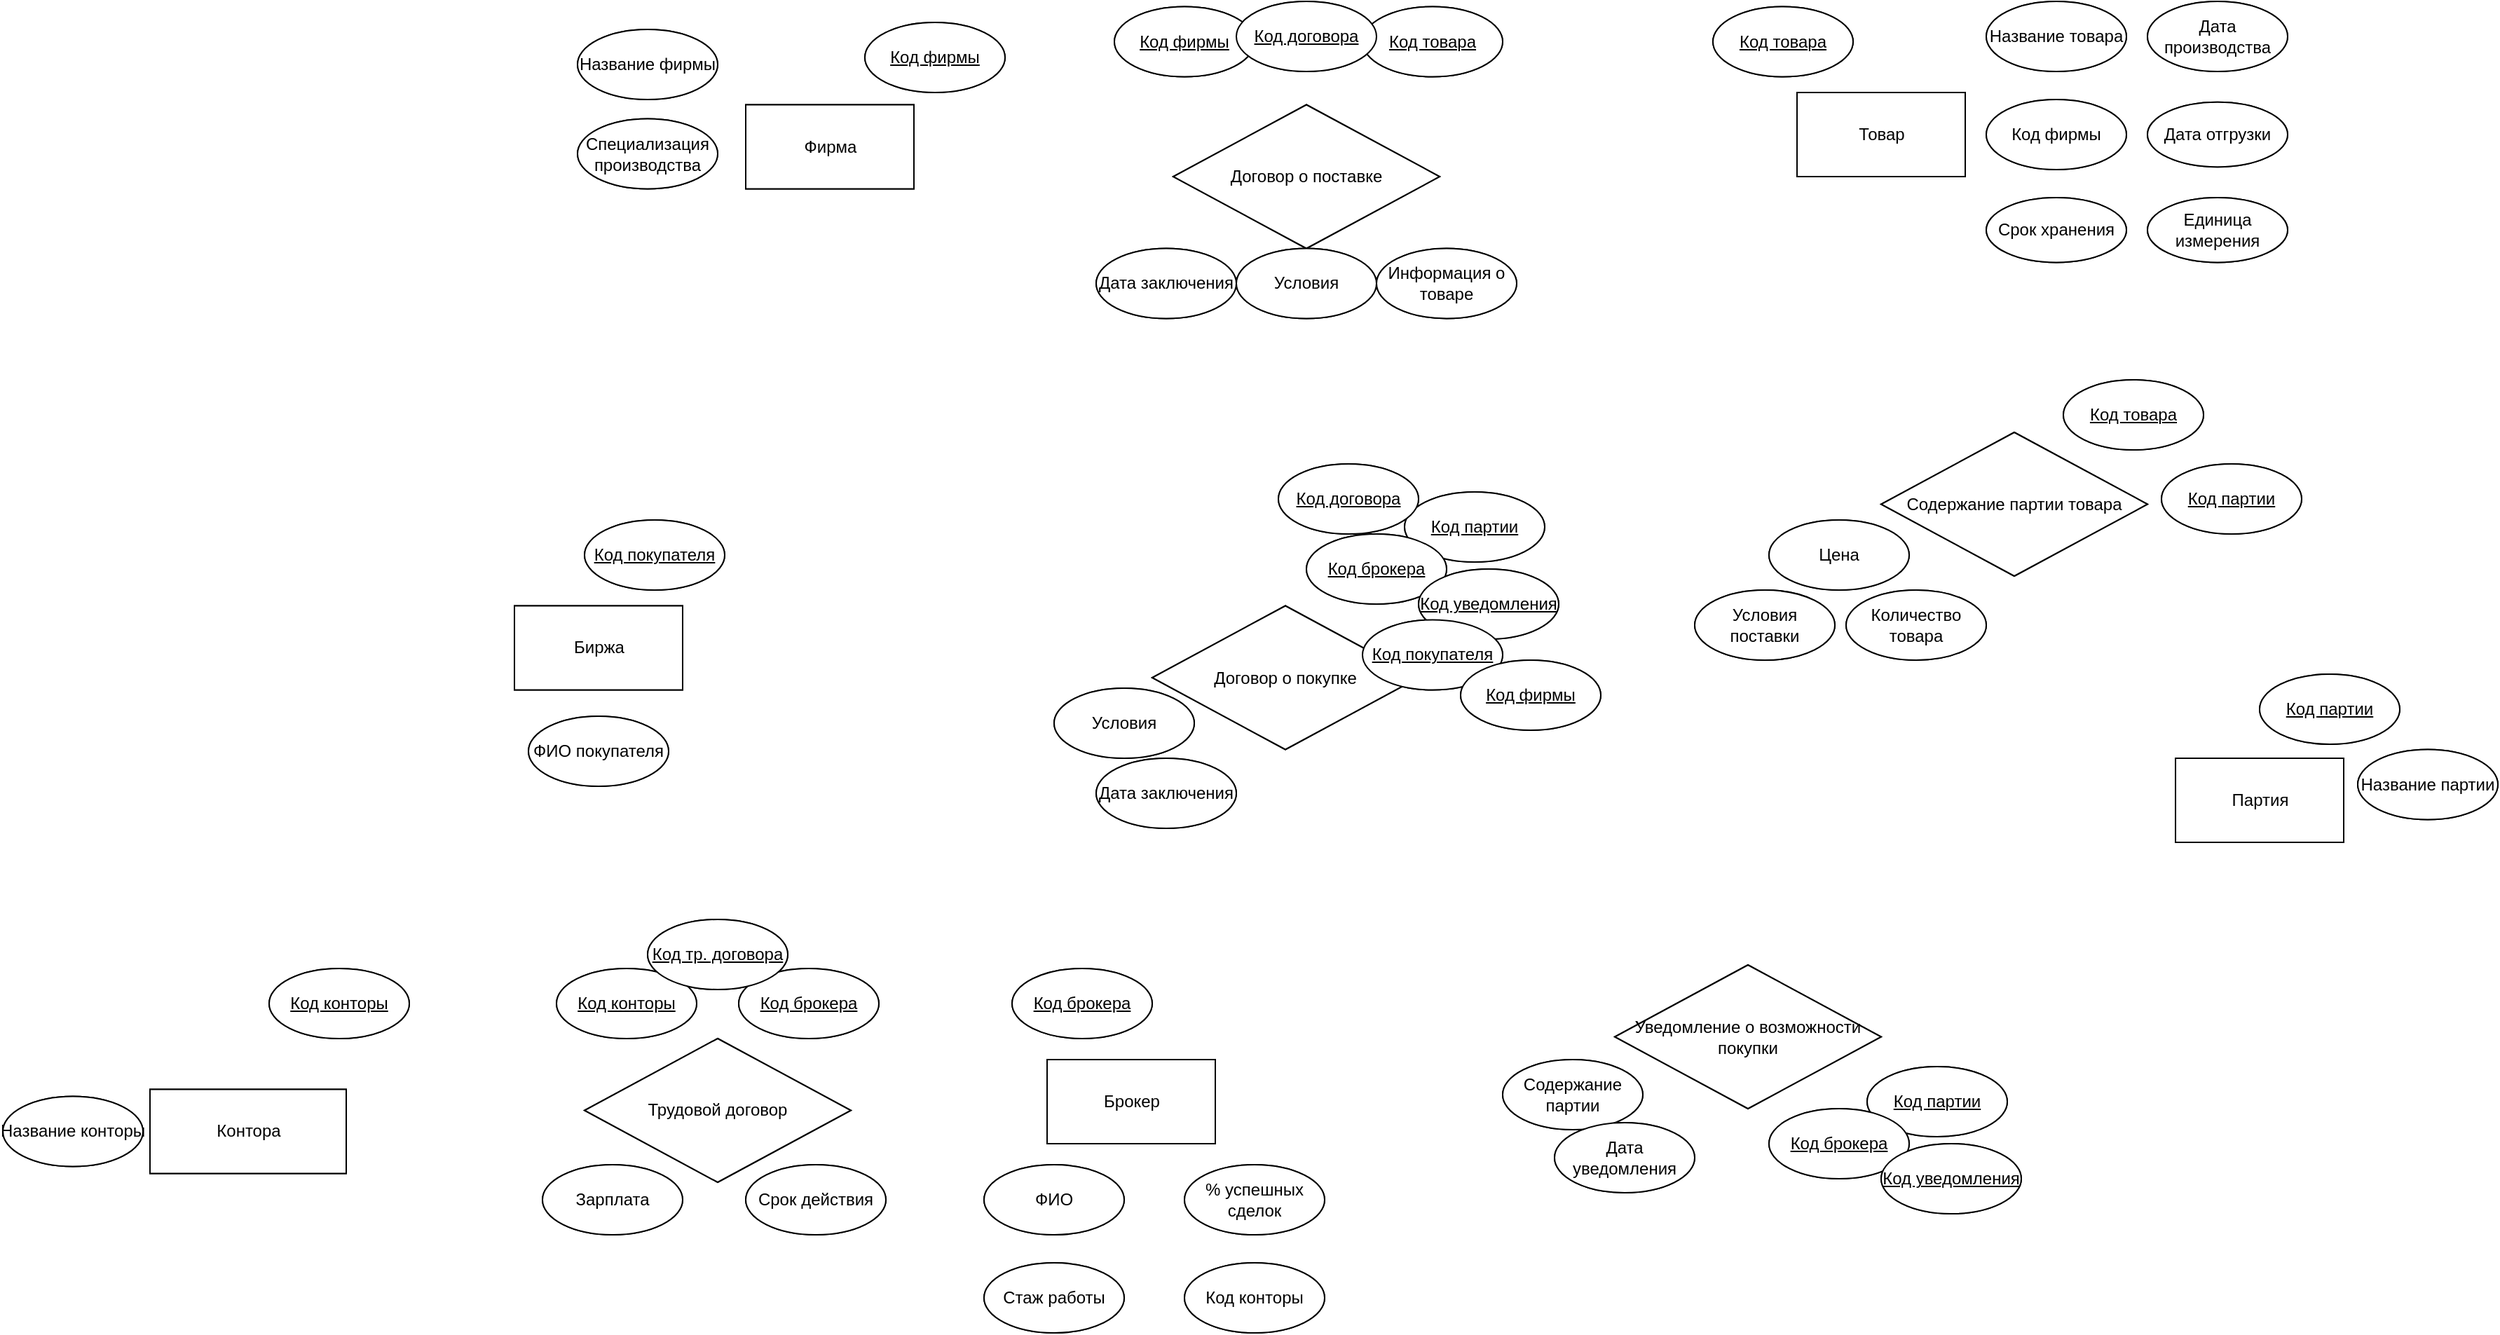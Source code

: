 <mxfile version="13.9.9" type="device"><diagram id="MJv0bk_mp05_LNCOmGMK" name="Page-1"><mxGraphModel dx="2443" dy="2069" grid="1" gridSize="10" guides="1" tooltips="1" connect="1" arrows="1" fold="1" page="1" pageScale="1" pageWidth="827" pageHeight="1169" math="0" shadow="0"><root><mxCell id="0"/><mxCell id="1" parent="0"/><mxCell id="Myqjm1F6Fd8-f09aeSzU-1" value="Товар" style="verticalLabelPosition=middle;verticalAlign=middle;html=1;shape=mxgraph.basic.rect;fillColor2=none;strokeWidth=1;size=20;indent=5;labelPosition=center;align=center;" parent="1" vertex="1"><mxGeometry x="800" y="15" width="120" height="60" as="geometry"/></mxCell><mxCell id="Myqjm1F6Fd8-f09aeSzU-2" value="Партия" style="verticalLabelPosition=middle;verticalAlign=middle;html=1;shape=mxgraph.basic.rect;fillColor2=none;strokeWidth=1;size=20;indent=5;labelPosition=center;align=center;" parent="1" vertex="1"><mxGeometry x="1070" y="490" width="120" height="60" as="geometry"/></mxCell><mxCell id="Myqjm1F6Fd8-f09aeSzU-4" value="Брокер" style="verticalLabelPosition=middle;verticalAlign=middle;html=1;shape=mxgraph.basic.rect;fillColor2=none;strokeWidth=1;size=20;indent=5;labelPosition=center;align=center;" parent="1" vertex="1"><mxGeometry x="265" y="705" width="120" height="60" as="geometry"/></mxCell><mxCell id="Myqjm1F6Fd8-f09aeSzU-5" value="Биржа" style="verticalLabelPosition=middle;verticalAlign=middle;html=1;shape=mxgraph.basic.rect;fillColor2=none;strokeWidth=1;size=20;indent=5;labelPosition=center;align=center;" parent="1" vertex="1"><mxGeometry x="-115" y="381.25" width="120" height="60" as="geometry"/></mxCell><mxCell id="Myqjm1F6Fd8-f09aeSzU-6" value="Контора" style="verticalLabelPosition=middle;verticalAlign=middle;html=1;shape=mxgraph.basic.rect;fillColor2=none;strokeWidth=1;size=20;indent=5;labelPosition=center;align=center;" parent="1" vertex="1"><mxGeometry x="-375" y="726.25" width="140" height="60" as="geometry"/></mxCell><mxCell id="5qBOMH03TlPS8V33-fKt-1" value="&lt;u&gt;Код фирмы&lt;/u&gt;" style="ellipse;whiteSpace=wrap;html=1;" vertex="1" parent="1"><mxGeometry x="135" y="-35" width="100" height="50" as="geometry"/></mxCell><mxCell id="5qBOMH03TlPS8V33-fKt-2" value="Название фирмы" style="ellipse;whiteSpace=wrap;html=1;" vertex="1" parent="1"><mxGeometry x="-70" y="-30" width="100" height="50" as="geometry"/></mxCell><mxCell id="5qBOMH03TlPS8V33-fKt-3" value="Специализация производства" style="ellipse;whiteSpace=wrap;html=1;" vertex="1" parent="1"><mxGeometry x="-70" y="33.75" width="100" height="50" as="geometry"/></mxCell><mxCell id="5qBOMH03TlPS8V33-fKt-4" value="Договор о поставке" style="rhombus;whiteSpace=wrap;html=1;labelBackgroundColor=none;fontColor=#000000;" vertex="1" parent="1"><mxGeometry x="355" y="23.75" width="190" height="102.5" as="geometry"/></mxCell><mxCell id="5qBOMH03TlPS8V33-fKt-5" value="Содержание партии товара" style="rhombus;whiteSpace=wrap;html=1;labelBackgroundColor=none;fontColor=#000000;" vertex="1" parent="1"><mxGeometry x="860" y="257.5" width="190" height="102.5" as="geometry"/></mxCell><mxCell id="5qBOMH03TlPS8V33-fKt-6" value="Уведомление о возможности покупки" style="rhombus;whiteSpace=wrap;html=1;labelBackgroundColor=none;fontColor=#000000;" vertex="1" parent="1"><mxGeometry x="670" y="637.5" width="190" height="102.5" as="geometry"/></mxCell><mxCell id="5qBOMH03TlPS8V33-fKt-7" value="Трудовой договор" style="rhombus;whiteSpace=wrap;html=1;labelBackgroundColor=none;fontColor=#000000;" vertex="1" parent="1"><mxGeometry x="-65" y="690" width="190" height="102.5" as="geometry"/></mxCell><mxCell id="5qBOMH03TlPS8V33-fKt-8" value="Договор о покупке" style="rhombus;whiteSpace=wrap;html=1;labelBackgroundColor=none;fontColor=#000000;" vertex="1" parent="1"><mxGeometry x="340" y="381.25" width="190" height="102.5" as="geometry"/></mxCell><mxCell id="5qBOMH03TlPS8V33-fKt-9" value="&lt;u&gt;Код конторы&lt;/u&gt;" style="ellipse;whiteSpace=wrap;html=1;" vertex="1" parent="1"><mxGeometry x="-290" y="640" width="100" height="50" as="geometry"/></mxCell><mxCell id="5qBOMH03TlPS8V33-fKt-10" value="Название&amp;nbsp;конторы" style="ellipse;whiteSpace=wrap;html=1;" vertex="1" parent="1"><mxGeometry x="-480" y="731.25" width="100" height="50" as="geometry"/></mxCell><mxCell id="5qBOMH03TlPS8V33-fKt-11" value="Фирма" style="verticalLabelPosition=middle;verticalAlign=middle;html=1;shape=mxgraph.basic.rect;fillColor2=none;strokeWidth=1;size=20;indent=5;labelPosition=center;align=center;" vertex="1" parent="1"><mxGeometry x="50" y="23.75" width="120" height="60" as="geometry"/></mxCell><mxCell id="5qBOMH03TlPS8V33-fKt-12" value="&lt;u&gt;Код конторы&lt;/u&gt;" style="ellipse;whiteSpace=wrap;html=1;" vertex="1" parent="1"><mxGeometry x="-85" y="640" width="100" height="50" as="geometry"/></mxCell><mxCell id="5qBOMH03TlPS8V33-fKt-13" value="&lt;u&gt;Код брокера&lt;/u&gt;" style="ellipse;whiteSpace=wrap;html=1;" vertex="1" parent="1"><mxGeometry x="240" y="640" width="100" height="50" as="geometry"/></mxCell><mxCell id="5qBOMH03TlPS8V33-fKt-14" value="&lt;u&gt;Код брокера&lt;/u&gt;" style="ellipse;whiteSpace=wrap;html=1;" vertex="1" parent="1"><mxGeometry x="45" y="640" width="100" height="50" as="geometry"/></mxCell><mxCell id="5qBOMH03TlPS8V33-fKt-15" value="Зарплата" style="ellipse;whiteSpace=wrap;html=1;" vertex="1" parent="1"><mxGeometry x="-95" y="780" width="100" height="50" as="geometry"/></mxCell><mxCell id="5qBOMH03TlPS8V33-fKt-16" value="ФИО" style="ellipse;whiteSpace=wrap;html=1;" vertex="1" parent="1"><mxGeometry x="220" y="780" width="100" height="50" as="geometry"/></mxCell><mxCell id="5qBOMH03TlPS8V33-fKt-17" value="&lt;u&gt;Код партии&lt;/u&gt;" style="ellipse;whiteSpace=wrap;html=1;" vertex="1" parent="1"><mxGeometry x="1130" y="430" width="100" height="50" as="geometry"/></mxCell><mxCell id="5qBOMH03TlPS8V33-fKt-18" value="Название партии" style="ellipse;whiteSpace=wrap;html=1;" vertex="1" parent="1"><mxGeometry x="1200" y="483.75" width="100" height="50" as="geometry"/></mxCell><mxCell id="5qBOMH03TlPS8V33-fKt-19" value="&lt;u&gt;Код товара&lt;/u&gt;" style="ellipse;whiteSpace=wrap;html=1;" vertex="1" parent="1"><mxGeometry x="740" y="-46.25" width="100" height="50" as="geometry"/></mxCell><mxCell id="5qBOMH03TlPS8V33-fKt-20" value="Название товара" style="ellipse;whiteSpace=wrap;html=1;" vertex="1" parent="1"><mxGeometry x="935" y="-50" width="100" height="50" as="geometry"/></mxCell><mxCell id="5qBOMH03TlPS8V33-fKt-21" value="Дата производства" style="ellipse;whiteSpace=wrap;html=1;" vertex="1" parent="1"><mxGeometry x="1050" y="-50" width="100" height="50" as="geometry"/></mxCell><mxCell id="5qBOMH03TlPS8V33-fKt-22" value="Дата отгрузки" style="ellipse;whiteSpace=wrap;html=1;" vertex="1" parent="1"><mxGeometry x="1050" y="21.88" width="100" height="46.25" as="geometry"/></mxCell><mxCell id="5qBOMH03TlPS8V33-fKt-23" value="Срок хранения" style="ellipse;whiteSpace=wrap;html=1;" vertex="1" parent="1"><mxGeometry x="935" y="90" width="100" height="46.25" as="geometry"/></mxCell><mxCell id="5qBOMH03TlPS8V33-fKt-24" value="Код фирмы" style="ellipse;whiteSpace=wrap;html=1;" vertex="1" parent="1"><mxGeometry x="935" y="20" width="100" height="50" as="geometry"/></mxCell><mxCell id="5qBOMH03TlPS8V33-fKt-25" value="Единица измерения" style="ellipse;whiteSpace=wrap;html=1;" vertex="1" parent="1"><mxGeometry x="1050" y="90" width="100" height="46.25" as="geometry"/></mxCell><mxCell id="5qBOMH03TlPS8V33-fKt-26" style="edgeStyle=orthogonalEdgeStyle;rounded=0;orthogonalLoop=1;jettySize=auto;html=1;exitX=0.5;exitY=1;exitDx=0;exitDy=0;fontColor=#000000;" edge="1" parent="1" source="5qBOMH03TlPS8V33-fKt-23" target="5qBOMH03TlPS8V33-fKt-23"><mxGeometry relative="1" as="geometry"/></mxCell><mxCell id="5qBOMH03TlPS8V33-fKt-27" value="&lt;u&gt;Код фирмы&lt;/u&gt;" style="ellipse;whiteSpace=wrap;html=1;" vertex="1" parent="1"><mxGeometry x="313" y="-46.25" width="100" height="50" as="geometry"/></mxCell><mxCell id="5qBOMH03TlPS8V33-fKt-28" value="&lt;u&gt;Код товара&lt;/u&gt;" style="ellipse;whiteSpace=wrap;html=1;" vertex="1" parent="1"><mxGeometry x="490" y="-46.25" width="100" height="50" as="geometry"/></mxCell><mxCell id="5qBOMH03TlPS8V33-fKt-29" value="&lt;u&gt;Код договора&lt;/u&gt;" style="ellipse;whiteSpace=wrap;html=1;" vertex="1" parent="1"><mxGeometry x="400" y="-50" width="100" height="50" as="geometry"/></mxCell><mxCell id="5qBOMH03TlPS8V33-fKt-30" value="Условия" style="ellipse;whiteSpace=wrap;html=1;" vertex="1" parent="1"><mxGeometry x="400" y="126.25" width="100" height="50" as="geometry"/></mxCell><mxCell id="5qBOMH03TlPS8V33-fKt-31" value="Информация о товаре" style="ellipse;whiteSpace=wrap;html=1;" vertex="1" parent="1"><mxGeometry x="500" y="126.25" width="100" height="50" as="geometry"/></mxCell><mxCell id="5qBOMH03TlPS8V33-fKt-32" value="Дата заключения" style="ellipse;whiteSpace=wrap;html=1;" vertex="1" parent="1"><mxGeometry x="300" y="126.25" width="100" height="50" as="geometry"/></mxCell><mxCell id="5qBOMH03TlPS8V33-fKt-33" value="&lt;u&gt;Код тр. договора&lt;/u&gt;" style="ellipse;whiteSpace=wrap;html=1;" vertex="1" parent="1"><mxGeometry x="-20" y="605" width="100" height="50" as="geometry"/></mxCell><mxCell id="5qBOMH03TlPS8V33-fKt-34" value="Стаж работы" style="ellipse;whiteSpace=wrap;html=1;" vertex="1" parent="1"><mxGeometry x="220" y="850" width="100" height="50" as="geometry"/></mxCell><mxCell id="5qBOMH03TlPS8V33-fKt-35" value="% успешных сделок" style="ellipse;whiteSpace=wrap;html=1;" vertex="1" parent="1"><mxGeometry x="363" y="780" width="100" height="50" as="geometry"/></mxCell><mxCell id="5qBOMH03TlPS8V33-fKt-36" value="Код конторы" style="ellipse;whiteSpace=wrap;html=1;" vertex="1" parent="1"><mxGeometry x="363" y="850" width="100" height="50" as="geometry"/></mxCell><mxCell id="5qBOMH03TlPS8V33-fKt-37" value="Срок действия" style="ellipse;whiteSpace=wrap;html=1;" vertex="1" parent="1"><mxGeometry x="50" y="780" width="100" height="50" as="geometry"/></mxCell><mxCell id="5qBOMH03TlPS8V33-fKt-38" value="&lt;u&gt;Код товара&lt;/u&gt;" style="ellipse;whiteSpace=wrap;html=1;" vertex="1" parent="1"><mxGeometry x="990" y="220" width="100" height="50" as="geometry"/></mxCell><mxCell id="5qBOMH03TlPS8V33-fKt-39" value="&lt;u&gt;Код партии&lt;/u&gt;" style="ellipse;whiteSpace=wrap;html=1;" vertex="1" parent="1"><mxGeometry x="1060" y="280" width="100" height="50" as="geometry"/></mxCell><mxCell id="5qBOMH03TlPS8V33-fKt-41" value="Цена" style="ellipse;whiteSpace=wrap;html=1;" vertex="1" parent="1"><mxGeometry x="780" y="320" width="100" height="50" as="geometry"/></mxCell><mxCell id="5qBOMH03TlPS8V33-fKt-42" value="Количество товара" style="ellipse;whiteSpace=wrap;html=1;" vertex="1" parent="1"><mxGeometry x="835" y="370" width="100" height="50" as="geometry"/></mxCell><mxCell id="5qBOMH03TlPS8V33-fKt-43" value="Условия поставки" style="ellipse;whiteSpace=wrap;html=1;" vertex="1" parent="1"><mxGeometry x="727" y="370" width="100" height="50" as="geometry"/></mxCell><mxCell id="5qBOMH03TlPS8V33-fKt-44" value="ФИО покупателя" style="ellipse;whiteSpace=wrap;html=1;" vertex="1" parent="1"><mxGeometry x="-105" y="460" width="100" height="50" as="geometry"/></mxCell><mxCell id="5qBOMH03TlPS8V33-fKt-45" value="&lt;u&gt;Код покупателя&lt;/u&gt;" style="ellipse;whiteSpace=wrap;html=1;" vertex="1" parent="1"><mxGeometry x="-65" y="320" width="100" height="50" as="geometry"/></mxCell><mxCell id="5qBOMH03TlPS8V33-fKt-46" value="&lt;u&gt;Код партии&lt;/u&gt;" style="ellipse;whiteSpace=wrap;html=1;" vertex="1" parent="1"><mxGeometry x="850" y="710" width="100" height="50" as="geometry"/></mxCell><mxCell id="5qBOMH03TlPS8V33-fKt-47" value="&lt;u&gt;Код брокера&lt;/u&gt;" style="ellipse;whiteSpace=wrap;html=1;" vertex="1" parent="1"><mxGeometry x="780" y="740" width="100" height="50" as="geometry"/></mxCell><mxCell id="5qBOMH03TlPS8V33-fKt-48" value="&lt;u&gt;Код уведомления&lt;/u&gt;" style="ellipse;whiteSpace=wrap;html=1;" vertex="1" parent="1"><mxGeometry x="860" y="765" width="100" height="50" as="geometry"/></mxCell><mxCell id="5qBOMH03TlPS8V33-fKt-49" value="Содержание партии" style="ellipse;whiteSpace=wrap;html=1;" vertex="1" parent="1"><mxGeometry x="590" y="705" width="100" height="50" as="geometry"/></mxCell><mxCell id="5qBOMH03TlPS8V33-fKt-50" value="Дата уведомления" style="ellipse;whiteSpace=wrap;html=1;" vertex="1" parent="1"><mxGeometry x="627" y="750" width="100" height="50" as="geometry"/></mxCell><mxCell id="5qBOMH03TlPS8V33-fKt-51" value="&lt;u&gt;Код партии&lt;/u&gt;" style="ellipse;whiteSpace=wrap;html=1;" vertex="1" parent="1"><mxGeometry x="520" y="300" width="100" height="50" as="geometry"/></mxCell><mxCell id="5qBOMH03TlPS8V33-fKt-52" value="&lt;u&gt;Код брокера&lt;/u&gt;" style="ellipse;whiteSpace=wrap;html=1;" vertex="1" parent="1"><mxGeometry x="450" y="330" width="100" height="50" as="geometry"/></mxCell><mxCell id="5qBOMH03TlPS8V33-fKt-53" value="&lt;u&gt;Код уведомления&lt;/u&gt;" style="ellipse;whiteSpace=wrap;html=1;" vertex="1" parent="1"><mxGeometry x="530" y="355" width="100" height="50" as="geometry"/></mxCell><mxCell id="5qBOMH03TlPS8V33-fKt-54" value="&lt;u&gt;Код покупателя&lt;/u&gt;" style="ellipse;whiteSpace=wrap;html=1;" vertex="1" parent="1"><mxGeometry x="490" y="391.25" width="100" height="50" as="geometry"/></mxCell><mxCell id="5qBOMH03TlPS8V33-fKt-55" value="&lt;u&gt;Код фирмы&lt;/u&gt;" style="ellipse;whiteSpace=wrap;html=1;" vertex="1" parent="1"><mxGeometry x="560" y="420" width="100" height="50" as="geometry"/></mxCell><mxCell id="5qBOMH03TlPS8V33-fKt-56" value="&lt;u&gt;Код договора&lt;/u&gt;" style="ellipse;whiteSpace=wrap;html=1;" vertex="1" parent="1"><mxGeometry x="430" y="280" width="100" height="50" as="geometry"/></mxCell><mxCell id="5qBOMH03TlPS8V33-fKt-57" value="Условия" style="ellipse;whiteSpace=wrap;html=1;" vertex="1" parent="1"><mxGeometry x="270" y="440" width="100" height="50" as="geometry"/></mxCell><mxCell id="5qBOMH03TlPS8V33-fKt-58" value="Дата заключения" style="ellipse;whiteSpace=wrap;html=1;" vertex="1" parent="1"><mxGeometry x="300" y="490" width="100" height="50" as="geometry"/></mxCell><mxCell id="5qBOMH03TlPS8V33-fKt-63" value="Товар" style="verticalLabelPosition=middle;verticalAlign=middle;html=1;shape=mxgraph.basic.rect;fillColor2=none;strokeWidth=1;size=20;indent=5;labelPosition=center;align=center;" vertex="1" parent="1"><mxGeometry x="800" y="15" width="120" height="60" as="geometry"/></mxCell><mxCell id="5qBOMH03TlPS8V33-fKt-64" value="Партия" style="verticalLabelPosition=middle;verticalAlign=middle;html=1;shape=mxgraph.basic.rect;fillColor2=none;strokeWidth=1;size=20;indent=5;labelPosition=center;align=center;" vertex="1" parent="1"><mxGeometry x="1070" y="490" width="120" height="60" as="geometry"/></mxCell><mxCell id="5qBOMH03TlPS8V33-fKt-65" value="Брокер" style="verticalLabelPosition=middle;verticalAlign=middle;html=1;shape=mxgraph.basic.rect;fillColor2=none;strokeWidth=1;size=20;indent=5;labelPosition=center;align=center;" vertex="1" parent="1"><mxGeometry x="265" y="705" width="120" height="60" as="geometry"/></mxCell><mxCell id="5qBOMH03TlPS8V33-fKt-66" value="Биржа" style="verticalLabelPosition=middle;verticalAlign=middle;html=1;shape=mxgraph.basic.rect;fillColor2=none;strokeWidth=1;size=20;indent=5;labelPosition=center;align=center;" vertex="1" parent="1"><mxGeometry x="-115" y="381.25" width="120" height="60" as="geometry"/></mxCell><mxCell id="5qBOMH03TlPS8V33-fKt-67" value="Контора" style="verticalLabelPosition=middle;verticalAlign=middle;html=1;shape=mxgraph.basic.rect;fillColor2=none;strokeWidth=1;size=20;indent=5;labelPosition=center;align=center;" vertex="1" parent="1"><mxGeometry x="-375" y="726.25" width="140" height="60" as="geometry"/></mxCell><mxCell id="5qBOMH03TlPS8V33-fKt-68" value="&lt;u&gt;Код фирмы&lt;/u&gt;" style="ellipse;whiteSpace=wrap;html=1;" vertex="1" parent="1"><mxGeometry x="135" y="-35" width="100" height="50" as="geometry"/></mxCell><mxCell id="5qBOMH03TlPS8V33-fKt-69" value="Название фирмы" style="ellipse;whiteSpace=wrap;html=1;" vertex="1" parent="1"><mxGeometry x="-70" y="-30" width="100" height="50" as="geometry"/></mxCell><mxCell id="5qBOMH03TlPS8V33-fKt-70" value="Специализация производства" style="ellipse;whiteSpace=wrap;html=1;" vertex="1" parent="1"><mxGeometry x="-70" y="33.75" width="100" height="50" as="geometry"/></mxCell><mxCell id="5qBOMH03TlPS8V33-fKt-71" value="Договор о поставке" style="rhombus;whiteSpace=wrap;html=1;labelBackgroundColor=none;fontColor=#000000;" vertex="1" parent="1"><mxGeometry x="355" y="23.75" width="190" height="102.5" as="geometry"/></mxCell><mxCell id="5qBOMH03TlPS8V33-fKt-72" value="Содержание партии товара" style="rhombus;whiteSpace=wrap;html=1;labelBackgroundColor=none;fontColor=#000000;" vertex="1" parent="1"><mxGeometry x="860" y="257.5" width="190" height="102.5" as="geometry"/></mxCell><mxCell id="5qBOMH03TlPS8V33-fKt-73" value="Уведомление о возможности покупки" style="rhombus;whiteSpace=wrap;html=1;labelBackgroundColor=none;fontColor=#000000;" vertex="1" parent="1"><mxGeometry x="670" y="637.5" width="190" height="102.5" as="geometry"/></mxCell><mxCell id="5qBOMH03TlPS8V33-fKt-74" value="Трудовой договор" style="rhombus;whiteSpace=wrap;html=1;labelBackgroundColor=none;fontColor=#000000;" vertex="1" parent="1"><mxGeometry x="-65" y="690" width="190" height="102.5" as="geometry"/></mxCell><mxCell id="5qBOMH03TlPS8V33-fKt-75" value="Договор о покупке" style="rhombus;whiteSpace=wrap;html=1;labelBackgroundColor=none;fontColor=#000000;" vertex="1" parent="1"><mxGeometry x="340" y="381.25" width="190" height="102.5" as="geometry"/></mxCell><mxCell id="5qBOMH03TlPS8V33-fKt-76" value="&lt;u&gt;Код конторы&lt;/u&gt;" style="ellipse;whiteSpace=wrap;html=1;" vertex="1" parent="1"><mxGeometry x="-290" y="640" width="100" height="50" as="geometry"/></mxCell><mxCell id="5qBOMH03TlPS8V33-fKt-77" value="Название&amp;nbsp;конторы" style="ellipse;whiteSpace=wrap;html=1;" vertex="1" parent="1"><mxGeometry x="-480" y="731.25" width="100" height="50" as="geometry"/></mxCell><mxCell id="5qBOMH03TlPS8V33-fKt-78" value="Фирма" style="verticalLabelPosition=middle;verticalAlign=middle;html=1;shape=mxgraph.basic.rect;fillColor2=none;strokeWidth=1;size=20;indent=5;labelPosition=center;align=center;" vertex="1" parent="1"><mxGeometry x="50" y="23.75" width="120" height="60" as="geometry"/></mxCell><mxCell id="5qBOMH03TlPS8V33-fKt-79" value="&lt;u&gt;Код конторы&lt;/u&gt;" style="ellipse;whiteSpace=wrap;html=1;" vertex="1" parent="1"><mxGeometry x="-85" y="640" width="100" height="50" as="geometry"/></mxCell><mxCell id="5qBOMH03TlPS8V33-fKt-80" value="&lt;u&gt;Код брокера&lt;/u&gt;" style="ellipse;whiteSpace=wrap;html=1;" vertex="1" parent="1"><mxGeometry x="240" y="640" width="100" height="50" as="geometry"/></mxCell><mxCell id="5qBOMH03TlPS8V33-fKt-81" value="&lt;u&gt;Код брокера&lt;/u&gt;" style="ellipse;whiteSpace=wrap;html=1;" vertex="1" parent="1"><mxGeometry x="45" y="640" width="100" height="50" as="geometry"/></mxCell><mxCell id="5qBOMH03TlPS8V33-fKt-82" value="Зарплата" style="ellipse;whiteSpace=wrap;html=1;" vertex="1" parent="1"><mxGeometry x="-95" y="780" width="100" height="50" as="geometry"/></mxCell><mxCell id="5qBOMH03TlPS8V33-fKt-83" value="ФИО" style="ellipse;whiteSpace=wrap;html=1;" vertex="1" parent="1"><mxGeometry x="220" y="780" width="100" height="50" as="geometry"/></mxCell><mxCell id="5qBOMH03TlPS8V33-fKt-84" value="&lt;u&gt;Код партии&lt;/u&gt;" style="ellipse;whiteSpace=wrap;html=1;" vertex="1" parent="1"><mxGeometry x="1130" y="430" width="100" height="50" as="geometry"/></mxCell><mxCell id="5qBOMH03TlPS8V33-fKt-85" value="Название партии" style="ellipse;whiteSpace=wrap;html=1;" vertex="1" parent="1"><mxGeometry x="1200" y="483.75" width="100" height="50" as="geometry"/></mxCell><mxCell id="5qBOMH03TlPS8V33-fKt-86" value="&lt;u&gt;Код товара&lt;/u&gt;" style="ellipse;whiteSpace=wrap;html=1;" vertex="1" parent="1"><mxGeometry x="740" y="-46.25" width="100" height="50" as="geometry"/></mxCell><mxCell id="5qBOMH03TlPS8V33-fKt-87" value="Название товара" style="ellipse;whiteSpace=wrap;html=1;" vertex="1" parent="1"><mxGeometry x="935" y="-50" width="100" height="50" as="geometry"/></mxCell><mxCell id="5qBOMH03TlPS8V33-fKt-88" value="Дата производства" style="ellipse;whiteSpace=wrap;html=1;" vertex="1" parent="1"><mxGeometry x="1050" y="-50" width="100" height="50" as="geometry"/></mxCell><mxCell id="5qBOMH03TlPS8V33-fKt-89" value="Дата отгрузки" style="ellipse;whiteSpace=wrap;html=1;" vertex="1" parent="1"><mxGeometry x="1050" y="21.88" width="100" height="46.25" as="geometry"/></mxCell><mxCell id="5qBOMH03TlPS8V33-fKt-90" value="Срок хранения" style="ellipse;whiteSpace=wrap;html=1;" vertex="1" parent="1"><mxGeometry x="935" y="90" width="100" height="46.25" as="geometry"/></mxCell><mxCell id="5qBOMH03TlPS8V33-fKt-91" value="Код фирмы" style="ellipse;whiteSpace=wrap;html=1;" vertex="1" parent="1"><mxGeometry x="935" y="20" width="100" height="50" as="geometry"/></mxCell><mxCell id="5qBOMH03TlPS8V33-fKt-92" value="Единица измерения" style="ellipse;whiteSpace=wrap;html=1;" vertex="1" parent="1"><mxGeometry x="1050" y="90" width="100" height="46.25" as="geometry"/></mxCell><mxCell id="5qBOMH03TlPS8V33-fKt-93" style="edgeStyle=orthogonalEdgeStyle;rounded=0;orthogonalLoop=1;jettySize=auto;html=1;exitX=0.5;exitY=1;exitDx=0;exitDy=0;fontColor=#000000;" edge="1" parent="1" source="5qBOMH03TlPS8V33-fKt-90" target="5qBOMH03TlPS8V33-fKt-90"><mxGeometry relative="1" as="geometry"/></mxCell><mxCell id="5qBOMH03TlPS8V33-fKt-94" value="&lt;u&gt;Код фирмы&lt;/u&gt;" style="ellipse;whiteSpace=wrap;html=1;" vertex="1" parent="1"><mxGeometry x="313" y="-46.25" width="100" height="50" as="geometry"/></mxCell><mxCell id="5qBOMH03TlPS8V33-fKt-95" value="&lt;u&gt;Код товара&lt;/u&gt;" style="ellipse;whiteSpace=wrap;html=1;" vertex="1" parent="1"><mxGeometry x="490" y="-46.25" width="100" height="50" as="geometry"/></mxCell><mxCell id="5qBOMH03TlPS8V33-fKt-96" value="&lt;u&gt;Код договора&lt;/u&gt;" style="ellipse;whiteSpace=wrap;html=1;" vertex="1" parent="1"><mxGeometry x="400" y="-50" width="100" height="50" as="geometry"/></mxCell><mxCell id="5qBOMH03TlPS8V33-fKt-97" value="Условия" style="ellipse;whiteSpace=wrap;html=1;" vertex="1" parent="1"><mxGeometry x="400" y="126.25" width="100" height="50" as="geometry"/></mxCell><mxCell id="5qBOMH03TlPS8V33-fKt-98" value="Информация о товаре" style="ellipse;whiteSpace=wrap;html=1;" vertex="1" parent="1"><mxGeometry x="500" y="126.25" width="100" height="50" as="geometry"/></mxCell><mxCell id="5qBOMH03TlPS8V33-fKt-99" value="Дата заключения" style="ellipse;whiteSpace=wrap;html=1;" vertex="1" parent="1"><mxGeometry x="300" y="126.25" width="100" height="50" as="geometry"/></mxCell><mxCell id="5qBOMH03TlPS8V33-fKt-100" value="&lt;u&gt;Код тр. договора&lt;/u&gt;" style="ellipse;whiteSpace=wrap;html=1;" vertex="1" parent="1"><mxGeometry x="-20" y="605" width="100" height="50" as="geometry"/></mxCell><mxCell id="5qBOMH03TlPS8V33-fKt-101" value="Стаж работы" style="ellipse;whiteSpace=wrap;html=1;" vertex="1" parent="1"><mxGeometry x="220" y="850" width="100" height="50" as="geometry"/></mxCell><mxCell id="5qBOMH03TlPS8V33-fKt-102" value="% успешных сделок" style="ellipse;whiteSpace=wrap;html=1;" vertex="1" parent="1"><mxGeometry x="363" y="780" width="100" height="50" as="geometry"/></mxCell><mxCell id="5qBOMH03TlPS8V33-fKt-103" value="Код конторы" style="ellipse;whiteSpace=wrap;html=1;" vertex="1" parent="1"><mxGeometry x="363" y="850" width="100" height="50" as="geometry"/></mxCell><mxCell id="5qBOMH03TlPS8V33-fKt-104" value="Срок действия" style="ellipse;whiteSpace=wrap;html=1;" vertex="1" parent="1"><mxGeometry x="50" y="780" width="100" height="50" as="geometry"/></mxCell><mxCell id="5qBOMH03TlPS8V33-fKt-105" value="&lt;u&gt;Код товара&lt;/u&gt;" style="ellipse;whiteSpace=wrap;html=1;" vertex="1" parent="1"><mxGeometry x="990" y="220" width="100" height="50" as="geometry"/></mxCell><mxCell id="5qBOMH03TlPS8V33-fKt-106" value="&lt;u&gt;Код партии&lt;/u&gt;" style="ellipse;whiteSpace=wrap;html=1;" vertex="1" parent="1"><mxGeometry x="1060" y="280" width="100" height="50" as="geometry"/></mxCell><mxCell id="5qBOMH03TlPS8V33-fKt-107" value="Цена" style="ellipse;whiteSpace=wrap;html=1;" vertex="1" parent="1"><mxGeometry x="780" y="320" width="100" height="50" as="geometry"/></mxCell><mxCell id="5qBOMH03TlPS8V33-fKt-108" value="Количество товара" style="ellipse;whiteSpace=wrap;html=1;" vertex="1" parent="1"><mxGeometry x="835" y="370" width="100" height="50" as="geometry"/></mxCell><mxCell id="5qBOMH03TlPS8V33-fKt-109" value="Условия поставки" style="ellipse;whiteSpace=wrap;html=1;" vertex="1" parent="1"><mxGeometry x="727" y="370" width="100" height="50" as="geometry"/></mxCell><mxCell id="5qBOMH03TlPS8V33-fKt-110" value="ФИО покупателя" style="ellipse;whiteSpace=wrap;html=1;" vertex="1" parent="1"><mxGeometry x="-105" y="460" width="100" height="50" as="geometry"/></mxCell><mxCell id="5qBOMH03TlPS8V33-fKt-111" value="&lt;u&gt;Код покупателя&lt;/u&gt;" style="ellipse;whiteSpace=wrap;html=1;" vertex="1" parent="1"><mxGeometry x="-65" y="320" width="100" height="50" as="geometry"/></mxCell><mxCell id="5qBOMH03TlPS8V33-fKt-112" value="&lt;u&gt;Код партии&lt;/u&gt;" style="ellipse;whiteSpace=wrap;html=1;" vertex="1" parent="1"><mxGeometry x="850" y="710" width="100" height="50" as="geometry"/></mxCell><mxCell id="5qBOMH03TlPS8V33-fKt-113" value="&lt;u&gt;Код брокера&lt;/u&gt;" style="ellipse;whiteSpace=wrap;html=1;" vertex="1" parent="1"><mxGeometry x="780" y="740" width="100" height="50" as="geometry"/></mxCell><mxCell id="5qBOMH03TlPS8V33-fKt-114" value="&lt;u&gt;Код уведомления&lt;/u&gt;" style="ellipse;whiteSpace=wrap;html=1;" vertex="1" parent="1"><mxGeometry x="860" y="765" width="100" height="50" as="geometry"/></mxCell><mxCell id="5qBOMH03TlPS8V33-fKt-115" value="Содержание партии" style="ellipse;whiteSpace=wrap;html=1;" vertex="1" parent="1"><mxGeometry x="590" y="705" width="100" height="50" as="geometry"/></mxCell><mxCell id="5qBOMH03TlPS8V33-fKt-116" value="Дата уведомления" style="ellipse;whiteSpace=wrap;html=1;" vertex="1" parent="1"><mxGeometry x="627" y="750" width="100" height="50" as="geometry"/></mxCell><mxCell id="5qBOMH03TlPS8V33-fKt-117" value="&lt;u&gt;Код партии&lt;/u&gt;" style="ellipse;whiteSpace=wrap;html=1;" vertex="1" parent="1"><mxGeometry x="520" y="300" width="100" height="50" as="geometry"/></mxCell><mxCell id="5qBOMH03TlPS8V33-fKt-118" value="&lt;u&gt;Код брокера&lt;/u&gt;" style="ellipse;whiteSpace=wrap;html=1;" vertex="1" parent="1"><mxGeometry x="450" y="330" width="100" height="50" as="geometry"/></mxCell><mxCell id="5qBOMH03TlPS8V33-fKt-119" value="&lt;u&gt;Код уведомления&lt;/u&gt;" style="ellipse;whiteSpace=wrap;html=1;" vertex="1" parent="1"><mxGeometry x="530" y="355" width="100" height="50" as="geometry"/></mxCell><mxCell id="5qBOMH03TlPS8V33-fKt-120" value="&lt;u&gt;Код покупателя&lt;/u&gt;" style="ellipse;whiteSpace=wrap;html=1;" vertex="1" parent="1"><mxGeometry x="490" y="391.25" width="100" height="50" as="geometry"/></mxCell><mxCell id="5qBOMH03TlPS8V33-fKt-121" value="&lt;u&gt;Код фирмы&lt;/u&gt;" style="ellipse;whiteSpace=wrap;html=1;" vertex="1" parent="1"><mxGeometry x="560" y="420" width="100" height="50" as="geometry"/></mxCell><mxCell id="5qBOMH03TlPS8V33-fKt-122" value="&lt;u&gt;Код договора&lt;/u&gt;" style="ellipse;whiteSpace=wrap;html=1;" vertex="1" parent="1"><mxGeometry x="430" y="280" width="100" height="50" as="geometry"/></mxCell><mxCell id="5qBOMH03TlPS8V33-fKt-123" value="Условия" style="ellipse;whiteSpace=wrap;html=1;" vertex="1" parent="1"><mxGeometry x="270" y="440" width="100" height="50" as="geometry"/></mxCell><mxCell id="5qBOMH03TlPS8V33-fKt-124" value="Дата заключения" style="ellipse;whiteSpace=wrap;html=1;" vertex="1" parent="1"><mxGeometry x="300" y="490" width="100" height="50" as="geometry"/></mxCell></root></mxGraphModel></diagram></mxfile>